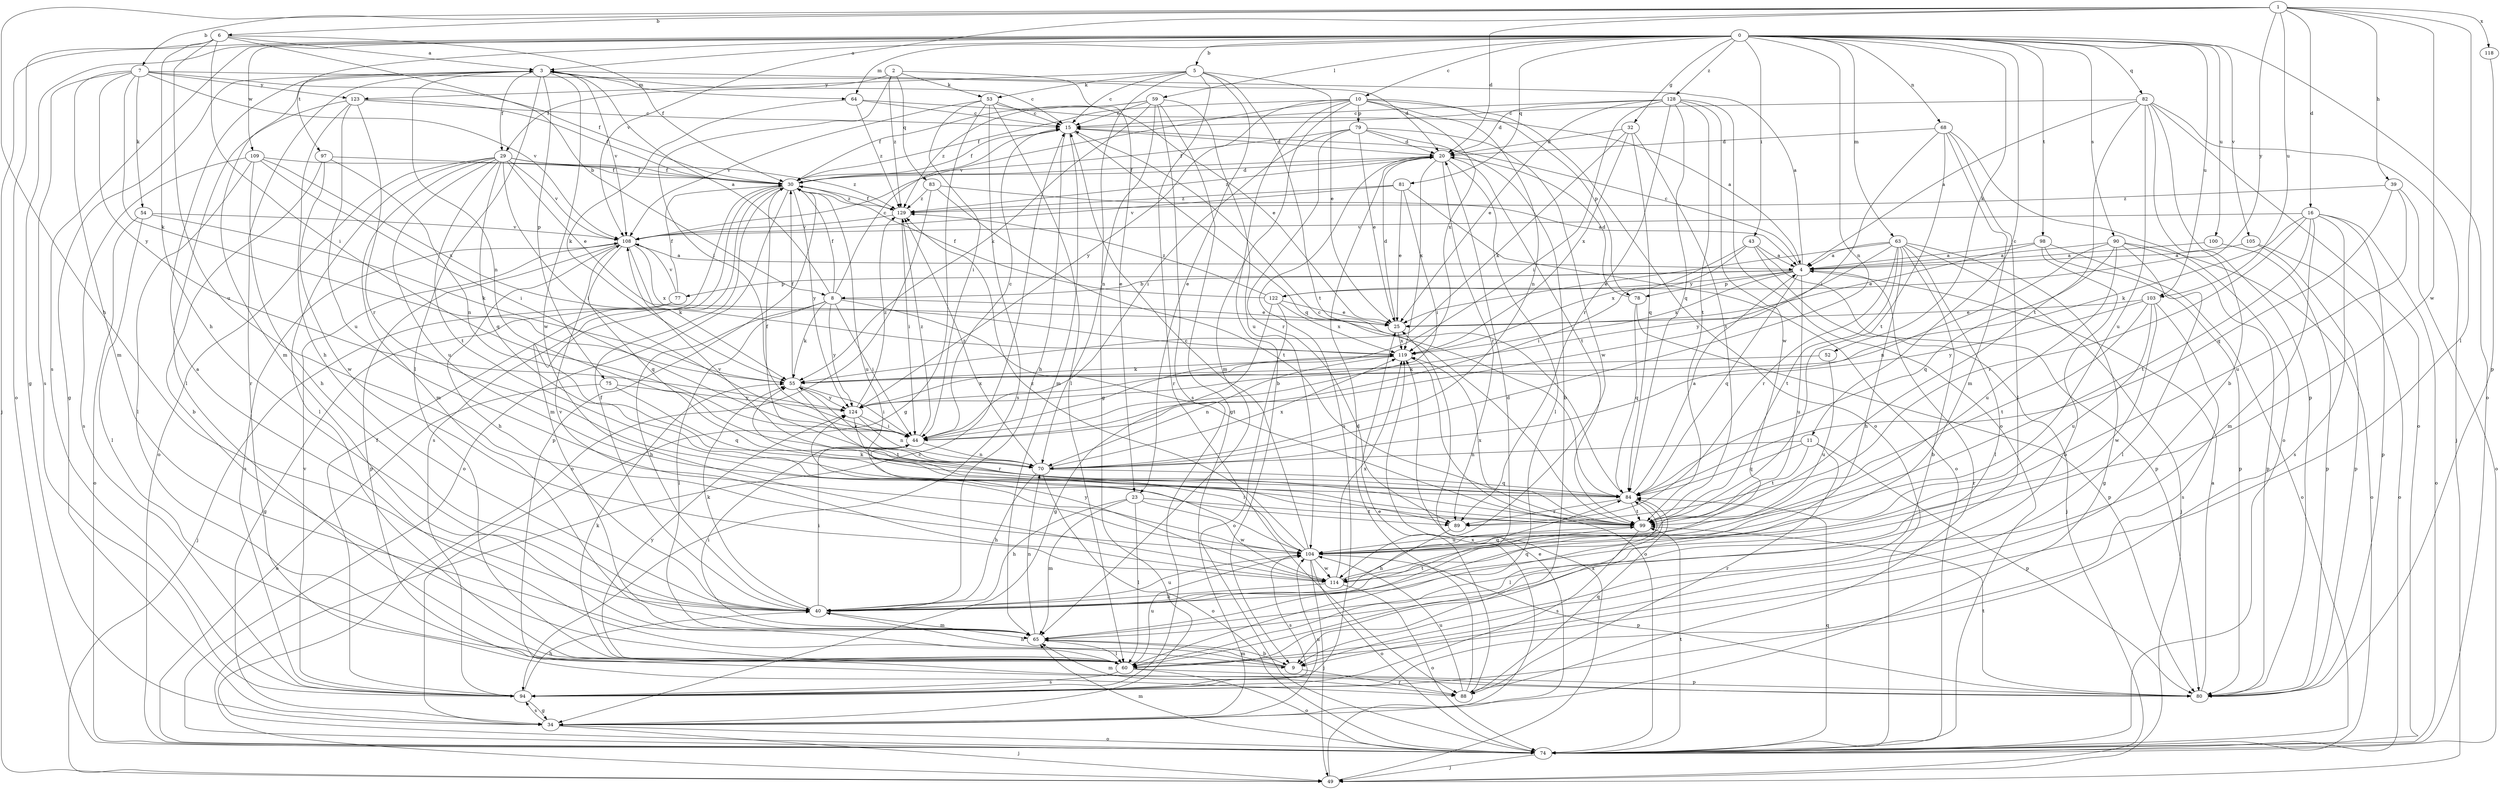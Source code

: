 strict digraph  {
0;
1;
2;
3;
4;
5;
6;
7;
8;
9;
10;
11;
15;
16;
20;
23;
25;
29;
30;
32;
34;
39;
40;
43;
44;
49;
52;
53;
54;
55;
59;
60;
63;
64;
65;
68;
70;
74;
75;
77;
78;
79;
80;
81;
82;
83;
84;
88;
89;
90;
94;
97;
98;
99;
100;
103;
104;
105;
108;
109;
114;
118;
119;
122;
123;
124;
128;
129;
0 -> 3  [label=a];
0 -> 5  [label=b];
0 -> 10  [label=c];
0 -> 11  [label=c];
0 -> 32  [label=g];
0 -> 34  [label=g];
0 -> 43  [label=i];
0 -> 49  [label=j];
0 -> 52  [label=k];
0 -> 59  [label=l];
0 -> 63  [label=m];
0 -> 64  [label=m];
0 -> 68  [label=n];
0 -> 70  [label=n];
0 -> 74  [label=o];
0 -> 81  [label=q];
0 -> 82  [label=q];
0 -> 90  [label=s];
0 -> 94  [label=s];
0 -> 97  [label=t];
0 -> 98  [label=t];
0 -> 100  [label=u];
0 -> 103  [label=u];
0 -> 105  [label=v];
0 -> 109  [label=w];
0 -> 128  [label=z];
1 -> 6  [label=b];
1 -> 7  [label=b];
1 -> 16  [label=d];
1 -> 20  [label=d];
1 -> 39  [label=h];
1 -> 40  [label=h];
1 -> 60  [label=l];
1 -> 103  [label=u];
1 -> 108  [label=v];
1 -> 114  [label=w];
1 -> 118  [label=x];
1 -> 122  [label=y];
2 -> 23  [label=e];
2 -> 29  [label=f];
2 -> 44  [label=i];
2 -> 53  [label=k];
2 -> 83  [label=q];
2 -> 129  [label=z];
3 -> 15  [label=c];
3 -> 29  [label=f];
3 -> 34  [label=g];
3 -> 60  [label=l];
3 -> 64  [label=m];
3 -> 65  [label=m];
3 -> 70  [label=n];
3 -> 75  [label=p];
3 -> 88  [label=r];
3 -> 108  [label=v];
3 -> 114  [label=w];
4 -> 3  [label=a];
4 -> 8  [label=b];
4 -> 15  [label=c];
4 -> 77  [label=p];
4 -> 78  [label=p];
4 -> 84  [label=q];
4 -> 88  [label=r];
4 -> 104  [label=u];
4 -> 119  [label=x];
4 -> 122  [label=y];
5 -> 15  [label=c];
5 -> 23  [label=e];
5 -> 25  [label=e];
5 -> 34  [label=g];
5 -> 53  [label=k];
5 -> 88  [label=r];
5 -> 99  [label=t];
5 -> 123  [label=y];
6 -> 3  [label=a];
6 -> 8  [label=b];
6 -> 30  [label=f];
6 -> 40  [label=h];
6 -> 44  [label=i];
6 -> 74  [label=o];
6 -> 104  [label=u];
7 -> 20  [label=d];
7 -> 30  [label=f];
7 -> 54  [label=k];
7 -> 55  [label=k];
7 -> 65  [label=m];
7 -> 94  [label=s];
7 -> 108  [label=v];
7 -> 123  [label=y];
7 -> 124  [label=y];
8 -> 3  [label=a];
8 -> 15  [label=c];
8 -> 25  [label=e];
8 -> 30  [label=f];
8 -> 40  [label=h];
8 -> 44  [label=i];
8 -> 55  [label=k];
8 -> 60  [label=l];
8 -> 99  [label=t];
8 -> 124  [label=y];
9 -> 3  [label=a];
9 -> 40  [label=h];
9 -> 65  [label=m];
9 -> 88  [label=r];
10 -> 9  [label=b];
10 -> 30  [label=f];
10 -> 65  [label=m];
10 -> 70  [label=n];
10 -> 74  [label=o];
10 -> 78  [label=p];
10 -> 79  [label=p];
10 -> 108  [label=v];
10 -> 119  [label=x];
10 -> 124  [label=y];
11 -> 70  [label=n];
11 -> 80  [label=p];
11 -> 84  [label=q];
11 -> 88  [label=r];
11 -> 99  [label=t];
15 -> 20  [label=d];
15 -> 30  [label=f];
15 -> 40  [label=h];
15 -> 65  [label=m];
15 -> 84  [label=q];
16 -> 55  [label=k];
16 -> 65  [label=m];
16 -> 74  [label=o];
16 -> 80  [label=p];
16 -> 89  [label=r];
16 -> 94  [label=s];
16 -> 99  [label=t];
16 -> 108  [label=v];
20 -> 30  [label=f];
20 -> 60  [label=l];
20 -> 89  [label=r];
20 -> 94  [label=s];
20 -> 99  [label=t];
20 -> 119  [label=x];
20 -> 129  [label=z];
23 -> 40  [label=h];
23 -> 60  [label=l];
23 -> 65  [label=m];
23 -> 99  [label=t];
23 -> 114  [label=w];
25 -> 20  [label=d];
25 -> 119  [label=x];
29 -> 25  [label=e];
29 -> 30  [label=f];
29 -> 44  [label=i];
29 -> 60  [label=l];
29 -> 65  [label=m];
29 -> 74  [label=o];
29 -> 84  [label=q];
29 -> 99  [label=t];
29 -> 104  [label=u];
29 -> 108  [label=v];
29 -> 129  [label=z];
30 -> 20  [label=d];
30 -> 65  [label=m];
30 -> 74  [label=o];
30 -> 80  [label=p];
30 -> 94  [label=s];
30 -> 104  [label=u];
30 -> 124  [label=y];
30 -> 129  [label=z];
32 -> 20  [label=d];
32 -> 55  [label=k];
32 -> 84  [label=q];
32 -> 99  [label=t];
32 -> 119  [label=x];
34 -> 49  [label=j];
34 -> 74  [label=o];
34 -> 94  [label=s];
34 -> 104  [label=u];
34 -> 119  [label=x];
39 -> 74  [label=o];
39 -> 84  [label=q];
39 -> 104  [label=u];
39 -> 129  [label=z];
40 -> 30  [label=f];
40 -> 44  [label=i];
40 -> 55  [label=k];
40 -> 65  [label=m];
40 -> 84  [label=q];
40 -> 99  [label=t];
40 -> 104  [label=u];
43 -> 4  [label=a];
43 -> 44  [label=i];
43 -> 49  [label=j];
43 -> 80  [label=p];
43 -> 119  [label=x];
44 -> 15  [label=c];
44 -> 70  [label=n];
44 -> 129  [label=z];
49 -> 15  [label=c];
49 -> 25  [label=e];
49 -> 119  [label=x];
52 -> 55  [label=k];
52 -> 104  [label=u];
53 -> 15  [label=c];
53 -> 25  [label=e];
53 -> 34  [label=g];
53 -> 44  [label=i];
53 -> 60  [label=l];
53 -> 94  [label=s];
53 -> 108  [label=v];
54 -> 55  [label=k];
54 -> 60  [label=l];
54 -> 74  [label=o];
54 -> 108  [label=v];
55 -> 30  [label=f];
55 -> 44  [label=i];
55 -> 99  [label=t];
55 -> 124  [label=y];
59 -> 15  [label=c];
59 -> 30  [label=f];
59 -> 34  [label=g];
59 -> 55  [label=k];
59 -> 70  [label=n];
59 -> 94  [label=s];
59 -> 104  [label=u];
59 -> 129  [label=z];
60 -> 55  [label=k];
60 -> 74  [label=o];
60 -> 80  [label=p];
60 -> 94  [label=s];
60 -> 104  [label=u];
60 -> 124  [label=y];
63 -> 4  [label=a];
63 -> 9  [label=b];
63 -> 25  [label=e];
63 -> 34  [label=g];
63 -> 40  [label=h];
63 -> 49  [label=j];
63 -> 60  [label=l];
63 -> 89  [label=r];
63 -> 99  [label=t];
63 -> 124  [label=y];
64 -> 4  [label=a];
64 -> 15  [label=c];
64 -> 55  [label=k];
64 -> 129  [label=z];
65 -> 9  [label=b];
65 -> 20  [label=d];
65 -> 44  [label=i];
65 -> 60  [label=l];
65 -> 70  [label=n];
68 -> 20  [label=d];
68 -> 44  [label=i];
68 -> 60  [label=l];
68 -> 65  [label=m];
68 -> 74  [label=o];
68 -> 99  [label=t];
70 -> 30  [label=f];
70 -> 40  [label=h];
70 -> 55  [label=k];
70 -> 74  [label=o];
70 -> 84  [label=q];
70 -> 119  [label=x];
70 -> 129  [label=z];
74 -> 49  [label=j];
74 -> 65  [label=m];
74 -> 84  [label=q];
74 -> 99  [label=t];
75 -> 74  [label=o];
75 -> 84  [label=q];
75 -> 124  [label=y];
77 -> 30  [label=f];
77 -> 34  [label=g];
77 -> 49  [label=j];
77 -> 108  [label=v];
78 -> 20  [label=d];
78 -> 80  [label=p];
78 -> 84  [label=q];
79 -> 9  [label=b];
79 -> 20  [label=d];
79 -> 25  [label=e];
79 -> 30  [label=f];
79 -> 44  [label=i];
79 -> 89  [label=r];
79 -> 114  [label=w];
80 -> 4  [label=a];
80 -> 99  [label=t];
81 -> 25  [label=e];
81 -> 44  [label=i];
81 -> 74  [label=o];
81 -> 108  [label=v];
81 -> 129  [label=z];
82 -> 4  [label=a];
82 -> 9  [label=b];
82 -> 15  [label=c];
82 -> 49  [label=j];
82 -> 74  [label=o];
82 -> 80  [label=p];
82 -> 99  [label=t];
82 -> 104  [label=u];
83 -> 4  [label=a];
83 -> 74  [label=o];
83 -> 99  [label=t];
83 -> 129  [label=z];
84 -> 4  [label=a];
84 -> 15  [label=c];
84 -> 60  [label=l];
84 -> 89  [label=r];
84 -> 99  [label=t];
84 -> 108  [label=v];
88 -> 20  [label=d];
88 -> 25  [label=e];
88 -> 65  [label=m];
88 -> 84  [label=q];
88 -> 104  [label=u];
89 -> 40  [label=h];
90 -> 4  [label=a];
90 -> 60  [label=l];
90 -> 70  [label=n];
90 -> 74  [label=o];
90 -> 80  [label=p];
90 -> 84  [label=q];
90 -> 104  [label=u];
94 -> 30  [label=f];
94 -> 34  [label=g];
94 -> 40  [label=h];
94 -> 108  [label=v];
97 -> 9  [label=b];
97 -> 30  [label=f];
97 -> 70  [label=n];
97 -> 114  [label=w];
98 -> 4  [label=a];
98 -> 9  [label=b];
98 -> 25  [label=e];
98 -> 74  [label=o];
98 -> 80  [label=p];
99 -> 55  [label=k];
99 -> 94  [label=s];
99 -> 104  [label=u];
99 -> 119  [label=x];
100 -> 4  [label=a];
100 -> 80  [label=p];
103 -> 25  [label=e];
103 -> 94  [label=s];
103 -> 99  [label=t];
103 -> 104  [label=u];
103 -> 114  [label=w];
103 -> 124  [label=y];
104 -> 15  [label=c];
104 -> 44  [label=i];
104 -> 49  [label=j];
104 -> 74  [label=o];
104 -> 80  [label=p];
104 -> 94  [label=s];
104 -> 114  [label=w];
104 -> 129  [label=z];
105 -> 4  [label=a];
105 -> 74  [label=o];
105 -> 80  [label=p];
108 -> 4  [label=a];
108 -> 40  [label=h];
108 -> 55  [label=k];
108 -> 80  [label=p];
108 -> 84  [label=q];
108 -> 94  [label=s];
108 -> 119  [label=x];
109 -> 30  [label=f];
109 -> 40  [label=h];
109 -> 44  [label=i];
109 -> 60  [label=l];
109 -> 94  [label=s];
109 -> 119  [label=x];
114 -> 40  [label=h];
114 -> 74  [label=o];
114 -> 84  [label=q];
114 -> 108  [label=v];
114 -> 119  [label=x];
114 -> 124  [label=y];
118 -> 80  [label=p];
119 -> 55  [label=k];
119 -> 70  [label=n];
119 -> 74  [label=o];
122 -> 25  [label=e];
122 -> 30  [label=f];
122 -> 34  [label=g];
122 -> 74  [label=o];
122 -> 119  [label=x];
122 -> 129  [label=z];
123 -> 15  [label=c];
123 -> 30  [label=f];
123 -> 40  [label=h];
123 -> 60  [label=l];
123 -> 89  [label=r];
123 -> 104  [label=u];
124 -> 44  [label=i];
124 -> 70  [label=n];
124 -> 89  [label=r];
124 -> 119  [label=x];
124 -> 129  [label=z];
128 -> 15  [label=c];
128 -> 20  [label=d];
128 -> 25  [label=e];
128 -> 44  [label=i];
128 -> 74  [label=o];
128 -> 84  [label=q];
128 -> 89  [label=r];
128 -> 99  [label=t];
128 -> 114  [label=w];
129 -> 30  [label=f];
129 -> 44  [label=i];
129 -> 108  [label=v];
}
